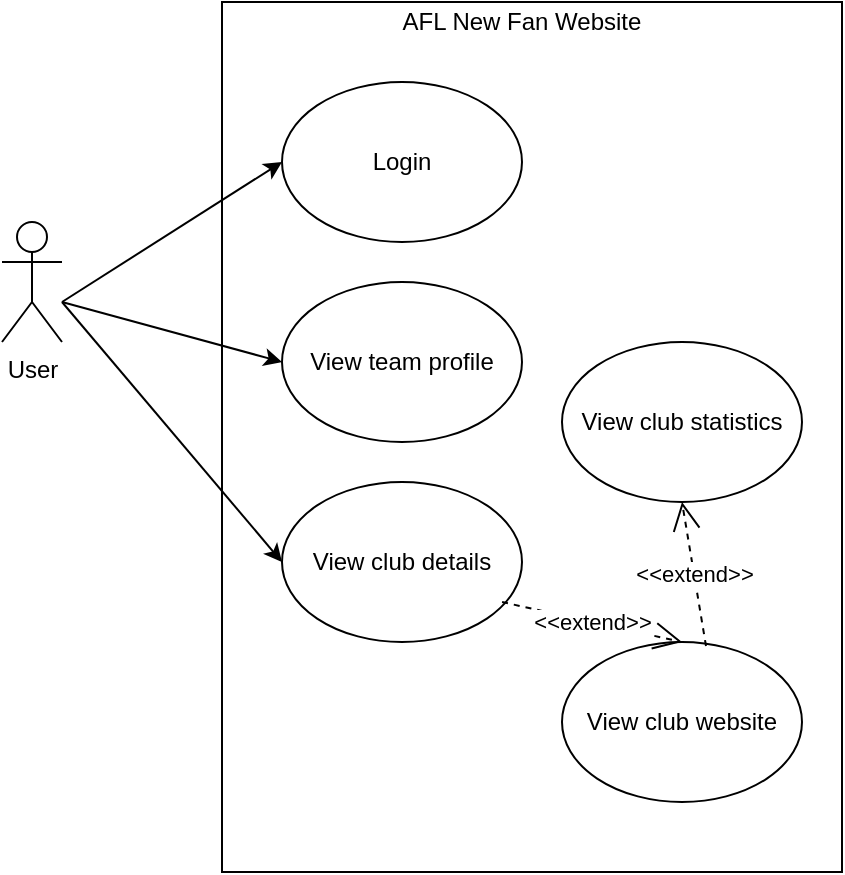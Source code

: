 <mxfile type="device" version="10.6.7"><diagram id="8Se3oINfAccP641KnrIJ" name="Page-1"><mxGraphModel grid="1" shadow="0" math="0" pageHeight="1169" pageWidth="827" pageScale="1" page="1" fold="1" arrows="1" connect="1" tooltips="1" guides="1" gridSize="10" dy="482" dx="840"><root><mxCell id="0"/><mxCell id="1" parent="0"/><mxCell id="_1cS3HRax96SotrZ8rzN-1" value="User" parent="1" vertex="1" style="shape=umlActor;verticalLabelPosition=bottom;labelBackgroundColor=#ffffff;verticalAlign=top;html=1;outlineConnect=0;"><mxGeometry as="geometry" height="60" width="30" y="320" x="120"/></mxCell><mxCell id="_1cS3HRax96SotrZ8rzN-5" value="" parent="1" vertex="1" style="rounded=0;whiteSpace=wrap;html=1;gradientColor=none;fillColor=none;"><mxGeometry as="geometry" height="435" width="310" y="210" x="230"/></mxCell><mxCell id="_1cS3HRax96SotrZ8rzN-6" value="Login&lt;br&gt;" parent="1" vertex="1" style="ellipse;whiteSpace=wrap;html=1;"><mxGeometry as="geometry" height="80" width="120" y="250" x="260"/></mxCell><mxCell id="_1cS3HRax96SotrZ8rzN-13" value="" parent="1" style="endArrow=classic;html=1;entryX=0;entryY=0.5;entryDx=0;entryDy=0;" edge="1" target="_1cS3HRax96SotrZ8rzN-6"><mxGeometry as="geometry" height="50" width="50" relative="1"><mxPoint as="sourcePoint" y="360" x="150"/><mxPoint as="targetPoint" y="320" x="230"/></mxGeometry></mxCell><mxCell id="JvtCWWR8DEYq4dEGuOxk-7" value="View club details&lt;br&gt;" parent="1" vertex="1" style="ellipse;whiteSpace=wrap;html=1;"><mxGeometry as="geometry" height="80" width="120" y="450" x="260"/></mxCell><mxCell id="JvtCWWR8DEYq4dEGuOxk-11" value="View team profile&lt;br&gt;" parent="1" vertex="1" style="ellipse;whiteSpace=wrap;html=1;"><mxGeometry as="geometry" height="80" width="120" y="350" x="260"/></mxCell><mxCell id="JvtCWWR8DEYq4dEGuOxk-14" value="AFL New Fan Website&lt;br&gt;" parent="1" vertex="1" style="text;html=1;strokeColor=none;fillColor=none;align=center;verticalAlign=middle;whiteSpace=wrap;rounded=0;"><mxGeometry as="geometry" height="20" width="200" y="210" x="280"/></mxCell><mxCell id="Mx_W7LxBT7ICYWWpWHIh-1" value="View club website&lt;br&gt;" parent="1" vertex="1" style="ellipse;whiteSpace=wrap;html=1;"><mxGeometry as="geometry" height="80" width="120" y="530" x="400"/></mxCell><mxCell id="Mx_W7LxBT7ICYWWpWHIh-5" value="" parent="1" style="endArrow=classic;html=1;entryX=0;entryY=0.5;entryDx=0;entryDy=0;" edge="1" target="JvtCWWR8DEYq4dEGuOxk-11"><mxGeometry as="geometry" height="50" width="50" relative="1"><mxPoint as="sourcePoint" y="360" x="150"/><mxPoint as="targetPoint" y="300" x="270"/></mxGeometry></mxCell><mxCell id="Mx_W7LxBT7ICYWWpWHIh-6" value="" parent="1" style="endArrow=classic;html=1;entryX=0;entryY=0.5;entryDx=0;entryDy=0;" edge="1" target="JvtCWWR8DEYq4dEGuOxk-7"><mxGeometry as="geometry" height="50" width="50" relative="1"><mxPoint as="sourcePoint" y="360" x="150"/><mxPoint as="targetPoint" y="400" x="270"/></mxGeometry></mxCell><mxCell id="a7ff54y8xOHbS3c0HBj4-1" value="&amp;lt;&amp;lt;extend&amp;gt;&amp;gt;&lt;br&gt;" parent="1" style="endArrow=open;endSize=12;dashed=1;html=1;entryX=0.5;entryY=0;entryDx=0;entryDy=0;exitX=0.917;exitY=0.75;exitDx=0;exitDy=0;exitPerimeter=0;" edge="1" target="Mx_W7LxBT7ICYWWpWHIh-1" source="JvtCWWR8DEYq4dEGuOxk-7"><mxGeometry as="geometry" width="160" relative="1"><mxPoint as="sourcePoint" y="390" x="380"/><mxPoint as="targetPoint" y="389.5" x="530"/></mxGeometry></mxCell><mxCell id="a7ff54y8xOHbS3c0HBj4-2" value="View club statistics&lt;br&gt;" parent="1" vertex="1" style="ellipse;whiteSpace=wrap;html=1;"><mxGeometry as="geometry" height="80" width="120" y="380" x="400"/></mxCell><mxCell id="a7ff54y8xOHbS3c0HBj4-3" value="&amp;lt;&amp;lt;extend&amp;gt;&amp;gt;&lt;br&gt;" parent="1" style="endArrow=open;endSize=12;dashed=1;html=1;entryX=0.5;entryY=1;entryDx=0;entryDy=0;exitX=0.6;exitY=0.025;exitDx=0;exitDy=0;exitPerimeter=0;" edge="1" target="a7ff54y8xOHbS3c0HBj4-2" source="Mx_W7LxBT7ICYWWpWHIh-1"><mxGeometry as="geometry" width="160" relative="1"><mxPoint as="sourcePoint" y="450" x="380"/><mxPoint as="targetPoint" y="470" x="470"/></mxGeometry></mxCell></root></mxGraphModel></diagram></mxfile>